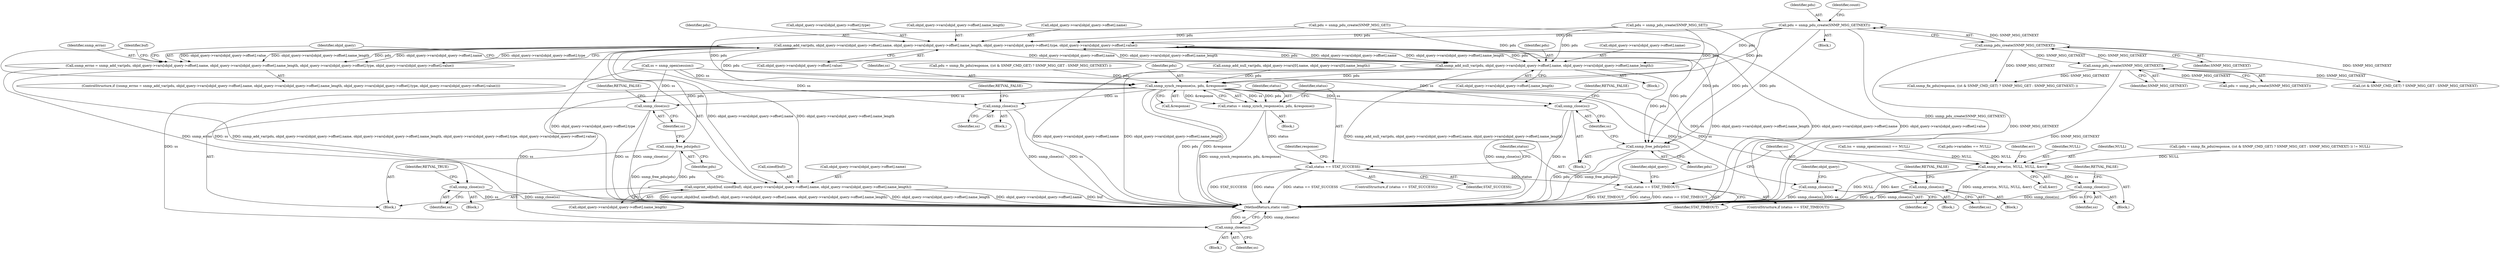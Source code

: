 digraph "0_php_cab1c3b3708eead315e033359d07049b23b147a3_5@API" {
"1000301" [label="(Call,pdu = snmp_pdu_create(SNMP_MSG_GETNEXT))"];
"1000303" [label="(Call,snmp_pdu_create(SNMP_MSG_GETNEXT))"];
"1000246" [label="(Call,snmp_pdu_create(SNMP_MSG_GETNEXT))"];
"1000354" [label="(Call,snmp_add_var(pdu, objid_query->vars[objid_query->offset].name, objid_query->vars[objid_query->offset].name_length, objid_query->vars[objid_query->offset].type, objid_query->vars[objid_query->offset].value))"];
"1000352" [label="(Call,snmp_errno = snmp_add_var(pdu, objid_query->vars[objid_query->offset].name, objid_query->vars[objid_query->offset].name_length, objid_query->vars[objid_query->offset].type, objid_query->vars[objid_query->offset].value))"];
"1000393" [label="(Call,snprint_objid(buf, sizeof(buf), objid_query->vars[objid_query->offset].name, objid_query->vars[objid_query->offset].name_length))"];
"1000415" [label="(Call,snmp_free_pdu(pdu))"];
"1000423" [label="(Call,snmp_add_null_var(pdu, objid_query->vars[objid_query->offset].name, objid_query->vars[objid_query->offset].name_length))"];
"1000450" [label="(Call,snmp_free_pdu(pdu))"];
"1000459" [label="(Call,snmp_synch_response(ss, pdu, &response))"];
"1000317" [label="(Call,snmp_close(ss))"];
"1000417" [label="(Call,snmp_close(ss))"];
"1000452" [label="(Call,snmp_close(ss))"];
"1000457" [label="(Call,status = snmp_synch_response(ss, pdu, &response))"];
"1000465" [label="(Call,status == STAT_SUCCESS)"];
"1001115" [label="(Call,status == STAT_TIMEOUT)"];
"1000496" [label="(Call,snmp_close(ss))"];
"1001102" [label="(Call,snmp_close(ss))"];
"1001126" [label="(Call,snmp_close(ss))"];
"1001132" [label="(Call,snmp_error(ss, NULL, NULL, &err))"];
"1001147" [label="(Call,snmp_close(ss))"];
"1001156" [label="(Call,snmp_close(ss))"];
"1000365" [label="(Call,objid_query->vars[objid_query->offset].name_length)"];
"1000453" [label="(Identifier,ss)"];
"1001102" [label="(Call,snmp_close(ss))"];
"1001158" [label="(MethodReturn,static void)"];
"1001115" [label="(Call,status == STAT_TIMEOUT)"];
"1000464" [label="(ControlStructure,if (status == STAT_SUCCESS))"];
"1000197" [label="(Call,ss = snmp_open(session))"];
"1000449" [label="(Block,)"];
"1000451" [label="(Identifier,pdu)"];
"1000304" [label="(Identifier,SNMP_MSG_GETNEXT)"];
"1001089" [label="(Call,(st & SNMP_CMD_GET) ? SNMP_MSG_GET : SNMP_MSG_GETNEXT)"];
"1000383" [label="(Call,objid_query->vars[objid_query->offset].value)"];
"1000352" [label="(Call,snmp_errno = snmp_add_var(pdu, objid_query->vars[objid_query->offset].name, objid_query->vars[objid_query->offset].name_length, objid_query->vars[objid_query->offset].type, objid_query->vars[objid_query->offset].value))"];
"1000415" [label="(Call,snmp_free_pdu(pdu))"];
"1001131" [label="(Block,)"];
"1000444" [label="(Call,pdu->variables == NULL)"];
"1000122" [label="(Block,)"];
"1001149" [label="(Identifier,RETVAL_FALSE)"];
"1000418" [label="(Identifier,ss)"];
"1000466" [label="(Identifier,status)"];
"1001118" [label="(Block,)"];
"1000454" [label="(Identifier,RETVAL_FALSE)"];
"1000302" [label="(Identifier,pdu)"];
"1000461" [label="(Identifier,pdu)"];
"1000498" [label="(Identifier,RETVAL_TRUE)"];
"1000356" [label="(Call,objid_query->vars[objid_query->offset].name)"];
"1000354" [label="(Call,snmp_add_var(pdu, objid_query->vars[objid_query->offset].name, objid_query->vars[objid_query->offset].name_length, objid_query->vars[objid_query->offset].type, objid_query->vars[objid_query->offset].value))"];
"1000311" [label="(Call,pdu = snmp_pdu_create(SNMP_MSG_SET))"];
"1000319" [label="(Identifier,RETVAL_FALSE)"];
"1001106" [label="(Identifier,objid_query)"];
"1000422" [label="(Block,)"];
"1000323" [label="(Identifier,count)"];
"1000434" [label="(Call,objid_query->vars[objid_query->offset].name_length)"];
"1000459" [label="(Call,snmp_synch_response(ss, pdu, &response))"];
"1000450" [label="(Call,snmp_free_pdu(pdu))"];
"1000246" [label="(Call,snmp_pdu_create(SNMP_MSG_GETNEXT))"];
"1001147" [label="(Call,snmp_close(ss))"];
"1000353" [label="(Identifier,snmp_errno)"];
"1001132" [label="(Call,snmp_error(ss, NULL, NULL, &err))"];
"1001121" [label="(Identifier,objid_query)"];
"1000351" [label="(ControlStructure,if ((snmp_errno = snmp_add_var(pdu, objid_query->vars[objid_query->offset].name, objid_query->vars[objid_query->offset].name_length, objid_query->vars[objid_query->offset].type, objid_query->vars[objid_query->offset].value))))"];
"1000393" [label="(Call,snprint_objid(buf, sizeof(buf), objid_query->vars[objid_query->offset].name, objid_query->vars[objid_query->offset].name_length))"];
"1001127" [label="(Identifier,ss)"];
"1000417" [label="(Call,snmp_close(ss))"];
"1000268" [label="(Call,snmp_add_null_var(pdu, objid_query->vars[0].name, objid_query->vars[0].name_length))"];
"1000497" [label="(Identifier,ss)"];
"1000395" [label="(Call,sizeof(buf))"];
"1000355" [label="(Identifier,pdu)"];
"1000244" [label="(Call,pdu = snmp_pdu_create(SNMP_MSG_GETNEXT))"];
"1000392" [label="(Block,)"];
"1001116" [label="(Identifier,status)"];
"1000425" [label="(Call,objid_query->vars[objid_query->offset].name)"];
"1001128" [label="(Identifier,RETVAL_FALSE)"];
"1001139" [label="(Identifier,err)"];
"1001136" [label="(Call,&err)"];
"1000300" [label="(Block,)"];
"1000457" [label="(Call,status = snmp_synch_response(ss, pdu, &response))"];
"1000419" [label="(Identifier,RETVAL_FALSE)"];
"1001134" [label="(Identifier,NULL)"];
"1000406" [label="(Call,objid_query->vars[objid_query->offset].name_length)"];
"1001148" [label="(Identifier,ss)"];
"1000317" [label="(Call,snmp_close(ss))"];
"1000423" [label="(Call,snmp_add_null_var(pdu, objid_query->vars[objid_query->offset].name, objid_query->vars[objid_query->offset].name_length))"];
"1000397" [label="(Call,objid_query->vars[objid_query->offset].name)"];
"1000462" [label="(Call,&response)"];
"1000316" [label="(Block,)"];
"1000460" [label="(Identifier,ss)"];
"1001133" [label="(Identifier,ss)"];
"1000452" [label="(Call,snmp_close(ss))"];
"1000496" [label="(Call,snmp_close(ss))"];
"1000247" [label="(Identifier,SNMP_MSG_GETNEXT)"];
"1000394" [label="(Identifier,buf)"];
"1001114" [label="(ControlStructure,if (status == STAT_TIMEOUT))"];
"1000291" [label="(Call,pdu = snmp_pdu_create(SNMP_MSG_GET))"];
"1000465" [label="(Call,status == STAT_SUCCESS)"];
"1001103" [label="(Identifier,ss)"];
"1001135" [label="(Identifier,NULL)"];
"1001087" [label="(Call,snmp_fix_pdu(response, ((st & SNMP_CMD_GET) ? SNMP_MSG_GET : SNMP_MSG_GETNEXT) ))"];
"1000303" [label="(Call,snmp_pdu_create(SNMP_MSG_GETNEXT))"];
"1001156" [label="(Call,snmp_close(ss))"];
"1001117" [label="(Identifier,STAT_TIMEOUT)"];
"1001084" [label="(Call,(pdu = snmp_fix_pdu(response, ((st & SNMP_CMD_GET) ? SNMP_MSG_GET : SNMP_MSG_GETNEXT) )) != NULL)"];
"1000196" [label="(Call,(ss = snmp_open(session)) == NULL)"];
"1000985" [label="(Block,)"];
"1000480" [label="(Block,)"];
"1000424" [label="(Identifier,pdu)"];
"1000301" [label="(Call,pdu = snmp_pdu_create(SNMP_MSG_GETNEXT))"];
"1000318" [label="(Identifier,ss)"];
"1000467" [label="(Identifier,STAT_SUCCESS)"];
"1000228" [label="(Block,)"];
"1000472" [label="(Identifier,response)"];
"1000458" [label="(Identifier,status)"];
"1000341" [label="(Identifier,objid_query)"];
"1000416" [label="(Identifier,pdu)"];
"1001157" [label="(Identifier,ss)"];
"1001126" [label="(Call,snmp_close(ss))"];
"1000374" [label="(Call,objid_query->vars[objid_query->offset].type)"];
"1001085" [label="(Call,pdu = snmp_fix_pdu(response, ((st & SNMP_CMD_GET) ? SNMP_MSG_GET : SNMP_MSG_GETNEXT) ))"];
"1000301" -> "1000300"  [label="AST: "];
"1000301" -> "1000303"  [label="CFG: "];
"1000302" -> "1000301"  [label="AST: "];
"1000303" -> "1000301"  [label="AST: "];
"1000323" -> "1000301"  [label="CFG: "];
"1000301" -> "1001158"  [label="DDG: snmp_pdu_create(SNMP_MSG_GETNEXT)"];
"1000303" -> "1000301"  [label="DDG: SNMP_MSG_GETNEXT"];
"1000301" -> "1000354"  [label="DDG: pdu"];
"1000301" -> "1000423"  [label="DDG: pdu"];
"1000301" -> "1000450"  [label="DDG: pdu"];
"1000301" -> "1000459"  [label="DDG: pdu"];
"1000303" -> "1000304"  [label="CFG: "];
"1000304" -> "1000303"  [label="AST: "];
"1000303" -> "1001158"  [label="DDG: SNMP_MSG_GETNEXT"];
"1000303" -> "1000246"  [label="DDG: SNMP_MSG_GETNEXT"];
"1000246" -> "1000303"  [label="DDG: SNMP_MSG_GETNEXT"];
"1000303" -> "1001087"  [label="DDG: SNMP_MSG_GETNEXT"];
"1000303" -> "1001089"  [label="DDG: SNMP_MSG_GETNEXT"];
"1000246" -> "1000244"  [label="AST: "];
"1000246" -> "1000247"  [label="CFG: "];
"1000247" -> "1000246"  [label="AST: "];
"1000244" -> "1000246"  [label="CFG: "];
"1000246" -> "1001158"  [label="DDG: SNMP_MSG_GETNEXT"];
"1000246" -> "1000244"  [label="DDG: SNMP_MSG_GETNEXT"];
"1000246" -> "1001087"  [label="DDG: SNMP_MSG_GETNEXT"];
"1000246" -> "1001089"  [label="DDG: SNMP_MSG_GETNEXT"];
"1000354" -> "1000352"  [label="AST: "];
"1000354" -> "1000383"  [label="CFG: "];
"1000355" -> "1000354"  [label="AST: "];
"1000356" -> "1000354"  [label="AST: "];
"1000365" -> "1000354"  [label="AST: "];
"1000374" -> "1000354"  [label="AST: "];
"1000383" -> "1000354"  [label="AST: "];
"1000352" -> "1000354"  [label="CFG: "];
"1000354" -> "1001158"  [label="DDG: objid_query->vars[objid_query->offset].name_length"];
"1000354" -> "1001158"  [label="DDG: objid_query->vars[objid_query->offset].name"];
"1000354" -> "1001158"  [label="DDG: objid_query->vars[objid_query->offset].value"];
"1000354" -> "1001158"  [label="DDG: objid_query->vars[objid_query->offset].type"];
"1000354" -> "1000352"  [label="DDG: objid_query->vars[objid_query->offset].value"];
"1000354" -> "1000352"  [label="DDG: objid_query->vars[objid_query->offset].name_length"];
"1000354" -> "1000352"  [label="DDG: pdu"];
"1000354" -> "1000352"  [label="DDG: objid_query->vars[objid_query->offset].name"];
"1000354" -> "1000352"  [label="DDG: objid_query->vars[objid_query->offset].type"];
"1000311" -> "1000354"  [label="DDG: pdu"];
"1000291" -> "1000354"  [label="DDG: pdu"];
"1000423" -> "1000354"  [label="DDG: pdu"];
"1000423" -> "1000354"  [label="DDG: objid_query->vars[objid_query->offset].name"];
"1000423" -> "1000354"  [label="DDG: objid_query->vars[objid_query->offset].name_length"];
"1000354" -> "1000393"  [label="DDG: objid_query->vars[objid_query->offset].name"];
"1000354" -> "1000393"  [label="DDG: objid_query->vars[objid_query->offset].name_length"];
"1000354" -> "1000415"  [label="DDG: pdu"];
"1000354" -> "1000423"  [label="DDG: pdu"];
"1000354" -> "1000423"  [label="DDG: objid_query->vars[objid_query->offset].name"];
"1000354" -> "1000423"  [label="DDG: objid_query->vars[objid_query->offset].name_length"];
"1000354" -> "1000450"  [label="DDG: pdu"];
"1000354" -> "1000459"  [label="DDG: pdu"];
"1000352" -> "1000351"  [label="AST: "];
"1000353" -> "1000352"  [label="AST: "];
"1000394" -> "1000352"  [label="CFG: "];
"1000341" -> "1000352"  [label="CFG: "];
"1000352" -> "1001158"  [label="DDG: snmp_errno"];
"1000352" -> "1001158"  [label="DDG: snmp_add_var(pdu, objid_query->vars[objid_query->offset].name, objid_query->vars[objid_query->offset].name_length, objid_query->vars[objid_query->offset].type, objid_query->vars[objid_query->offset].value)"];
"1000393" -> "1000392"  [label="AST: "];
"1000393" -> "1000406"  [label="CFG: "];
"1000394" -> "1000393"  [label="AST: "];
"1000395" -> "1000393"  [label="AST: "];
"1000397" -> "1000393"  [label="AST: "];
"1000406" -> "1000393"  [label="AST: "];
"1000416" -> "1000393"  [label="CFG: "];
"1000393" -> "1001158"  [label="DDG: objid_query->vars[objid_query->offset].name"];
"1000393" -> "1001158"  [label="DDG: buf"];
"1000393" -> "1001158"  [label="DDG: snprint_objid(buf, sizeof(buf), objid_query->vars[objid_query->offset].name, objid_query->vars[objid_query->offset].name_length)"];
"1000393" -> "1001158"  [label="DDG: objid_query->vars[objid_query->offset].name_length"];
"1000415" -> "1000392"  [label="AST: "];
"1000415" -> "1000416"  [label="CFG: "];
"1000416" -> "1000415"  [label="AST: "];
"1000418" -> "1000415"  [label="CFG: "];
"1000415" -> "1001158"  [label="DDG: pdu"];
"1000415" -> "1001158"  [label="DDG: snmp_free_pdu(pdu)"];
"1000423" -> "1000422"  [label="AST: "];
"1000423" -> "1000434"  [label="CFG: "];
"1000424" -> "1000423"  [label="AST: "];
"1000425" -> "1000423"  [label="AST: "];
"1000434" -> "1000423"  [label="AST: "];
"1000341" -> "1000423"  [label="CFG: "];
"1000423" -> "1001158"  [label="DDG: objid_query->vars[objid_query->offset].name_length"];
"1000423" -> "1001158"  [label="DDG: snmp_add_null_var(pdu, objid_query->vars[objid_query->offset].name, objid_query->vars[objid_query->offset].name_length)"];
"1000423" -> "1001158"  [label="DDG: objid_query->vars[objid_query->offset].name"];
"1000311" -> "1000423"  [label="DDG: pdu"];
"1000291" -> "1000423"  [label="DDG: pdu"];
"1000423" -> "1000450"  [label="DDG: pdu"];
"1000423" -> "1000459"  [label="DDG: pdu"];
"1000450" -> "1000449"  [label="AST: "];
"1000450" -> "1000451"  [label="CFG: "];
"1000451" -> "1000450"  [label="AST: "];
"1000453" -> "1000450"  [label="CFG: "];
"1000450" -> "1001158"  [label="DDG: snmp_free_pdu(pdu)"];
"1000450" -> "1001158"  [label="DDG: pdu"];
"1000311" -> "1000450"  [label="DDG: pdu"];
"1000291" -> "1000450"  [label="DDG: pdu"];
"1000459" -> "1000457"  [label="AST: "];
"1000459" -> "1000462"  [label="CFG: "];
"1000460" -> "1000459"  [label="AST: "];
"1000461" -> "1000459"  [label="AST: "];
"1000462" -> "1000459"  [label="AST: "];
"1000457" -> "1000459"  [label="CFG: "];
"1000459" -> "1001158"  [label="DDG: pdu"];
"1000459" -> "1001158"  [label="DDG: &response"];
"1000459" -> "1000317"  [label="DDG: ss"];
"1000459" -> "1000417"  [label="DDG: ss"];
"1000459" -> "1000452"  [label="DDG: ss"];
"1000459" -> "1000457"  [label="DDG: ss"];
"1000459" -> "1000457"  [label="DDG: pdu"];
"1000459" -> "1000457"  [label="DDG: &response"];
"1000197" -> "1000459"  [label="DDG: ss"];
"1000311" -> "1000459"  [label="DDG: pdu"];
"1000291" -> "1000459"  [label="DDG: pdu"];
"1001085" -> "1000459"  [label="DDG: pdu"];
"1000268" -> "1000459"  [label="DDG: pdu"];
"1000459" -> "1000496"  [label="DDG: ss"];
"1000459" -> "1001102"  [label="DDG: ss"];
"1000459" -> "1001126"  [label="DDG: ss"];
"1000459" -> "1001132"  [label="DDG: ss"];
"1000459" -> "1001156"  [label="DDG: ss"];
"1000317" -> "1000316"  [label="AST: "];
"1000317" -> "1000318"  [label="CFG: "];
"1000318" -> "1000317"  [label="AST: "];
"1000319" -> "1000317"  [label="CFG: "];
"1000317" -> "1001158"  [label="DDG: ss"];
"1000317" -> "1001158"  [label="DDG: snmp_close(ss)"];
"1000197" -> "1000317"  [label="DDG: ss"];
"1000417" -> "1000392"  [label="AST: "];
"1000417" -> "1000418"  [label="CFG: "];
"1000418" -> "1000417"  [label="AST: "];
"1000419" -> "1000417"  [label="CFG: "];
"1000417" -> "1001158"  [label="DDG: ss"];
"1000417" -> "1001158"  [label="DDG: snmp_close(ss)"];
"1000197" -> "1000417"  [label="DDG: ss"];
"1000452" -> "1000449"  [label="AST: "];
"1000452" -> "1000453"  [label="CFG: "];
"1000453" -> "1000452"  [label="AST: "];
"1000454" -> "1000452"  [label="CFG: "];
"1000452" -> "1001158"  [label="DDG: snmp_close(ss)"];
"1000452" -> "1001158"  [label="DDG: ss"];
"1000197" -> "1000452"  [label="DDG: ss"];
"1000457" -> "1000228"  [label="AST: "];
"1000458" -> "1000457"  [label="AST: "];
"1000466" -> "1000457"  [label="CFG: "];
"1000457" -> "1001158"  [label="DDG: snmp_synch_response(ss, pdu, &response)"];
"1000457" -> "1000465"  [label="DDG: status"];
"1000465" -> "1000464"  [label="AST: "];
"1000465" -> "1000467"  [label="CFG: "];
"1000466" -> "1000465"  [label="AST: "];
"1000467" -> "1000465"  [label="AST: "];
"1000472" -> "1000465"  [label="CFG: "];
"1001116" -> "1000465"  [label="CFG: "];
"1000465" -> "1001158"  [label="DDG: status == STAT_SUCCESS"];
"1000465" -> "1001158"  [label="DDG: STAT_SUCCESS"];
"1000465" -> "1001158"  [label="DDG: status"];
"1000465" -> "1001115"  [label="DDG: status"];
"1001115" -> "1001114"  [label="AST: "];
"1001115" -> "1001117"  [label="CFG: "];
"1001116" -> "1001115"  [label="AST: "];
"1001117" -> "1001115"  [label="AST: "];
"1001121" -> "1001115"  [label="CFG: "];
"1001133" -> "1001115"  [label="CFG: "];
"1001115" -> "1001158"  [label="DDG: status"];
"1001115" -> "1001158"  [label="DDG: status == STAT_TIMEOUT"];
"1001115" -> "1001158"  [label="DDG: STAT_TIMEOUT"];
"1000496" -> "1000480"  [label="AST: "];
"1000496" -> "1000497"  [label="CFG: "];
"1000497" -> "1000496"  [label="AST: "];
"1000498" -> "1000496"  [label="CFG: "];
"1000496" -> "1001158"  [label="DDG: snmp_close(ss)"];
"1000496" -> "1001158"  [label="DDG: ss"];
"1001102" -> "1000985"  [label="AST: "];
"1001102" -> "1001103"  [label="CFG: "];
"1001103" -> "1001102"  [label="AST: "];
"1001106" -> "1001102"  [label="CFG: "];
"1001102" -> "1001158"  [label="DDG: ss"];
"1001102" -> "1001158"  [label="DDG: snmp_close(ss)"];
"1001126" -> "1001118"  [label="AST: "];
"1001126" -> "1001127"  [label="CFG: "];
"1001127" -> "1001126"  [label="AST: "];
"1001128" -> "1001126"  [label="CFG: "];
"1001126" -> "1001158"  [label="DDG: ss"];
"1001126" -> "1001158"  [label="DDG: snmp_close(ss)"];
"1001132" -> "1001131"  [label="AST: "];
"1001132" -> "1001136"  [label="CFG: "];
"1001133" -> "1001132"  [label="AST: "];
"1001134" -> "1001132"  [label="AST: "];
"1001135" -> "1001132"  [label="AST: "];
"1001136" -> "1001132"  [label="AST: "];
"1001139" -> "1001132"  [label="CFG: "];
"1001132" -> "1001158"  [label="DDG: NULL"];
"1001132" -> "1001158"  [label="DDG: &err"];
"1001132" -> "1001158"  [label="DDG: snmp_error(ss, NULL, NULL, &err)"];
"1000196" -> "1001132"  [label="DDG: NULL"];
"1000444" -> "1001132"  [label="DDG: NULL"];
"1001084" -> "1001132"  [label="DDG: NULL"];
"1001132" -> "1001147"  [label="DDG: ss"];
"1001147" -> "1001131"  [label="AST: "];
"1001147" -> "1001148"  [label="CFG: "];
"1001148" -> "1001147"  [label="AST: "];
"1001149" -> "1001147"  [label="CFG: "];
"1001147" -> "1001158"  [label="DDG: ss"];
"1001147" -> "1001158"  [label="DDG: snmp_close(ss)"];
"1001156" -> "1000122"  [label="AST: "];
"1001156" -> "1001157"  [label="CFG: "];
"1001157" -> "1001156"  [label="AST: "];
"1001158" -> "1001156"  [label="CFG: "];
"1001156" -> "1001158"  [label="DDG: snmp_close(ss)"];
"1001156" -> "1001158"  [label="DDG: ss"];
"1000197" -> "1001156"  [label="DDG: ss"];
}
